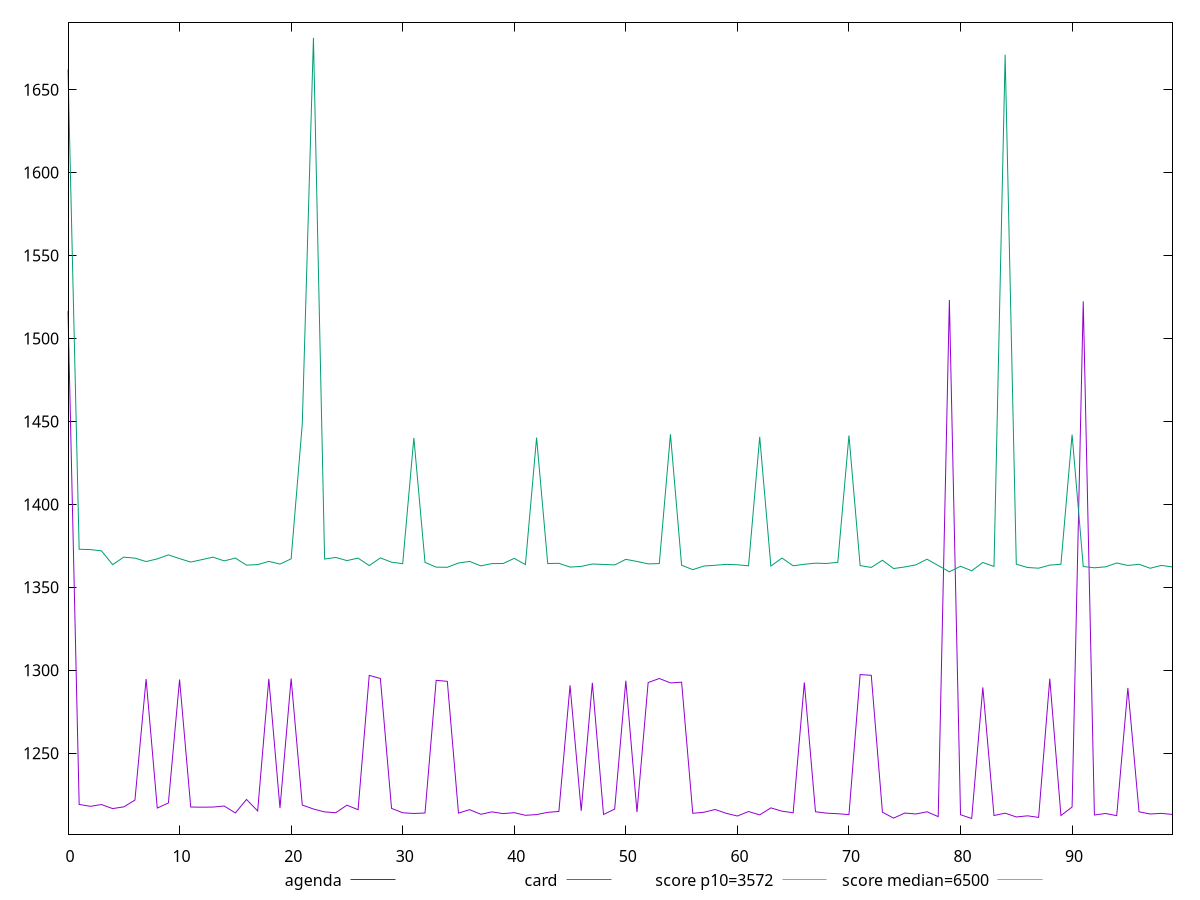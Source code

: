 reset

$agenda <<EOF
0 1516.4789999999998
1 1219.125
2 1217.9919
3 1219.0557
4 1216.6278
5 1217.658
6 1221.7259999999999
7 1294.719
8 1216.9458
9 1220.0130000000001
10 1294.4418
11 1217.565
12 1217.4561
13 1217.5421999999999
14 1218.1677
15 1213.9895999999999
16 1222.1295
17 1215.1950000000002
18 1294.8310000000001
19 1216.9271999999999
20 1295.03715
21 1218.771
22 1216.3665
23 1214.6166
24 1214.1558
25 1218.6756
26 1215.9369000000002
27 1296.924
28 1295.03715
29 1216.7514
30 1214.1239999999998
31 1213.6700999999998
32 1213.9674
33 1293.942
34 1293.32565
35 1213.8933
36 1215.9753
37 1213.1952
38 1214.6541
39 1213.5963000000002
40 1214.163
41 1212.5700000000002
42 1213.0077
43 1214.355
44 1214.9025
45 1290.9249999999997
46 1215.2804999999998
47 1292.402
48 1213.0739999999998
49 1216.3209
50 1293.69805
51 1214.4906
52 1292.60745
53 1295.041
54 1292.395
55 1292.80485
56 1213.7781
57 1214.4114
58 1216.0739999999998
59 1213.7685000000001
60 1212.1449
61 1214.856
62 1212.8316
63 1217.052
64 1215.0558
65 1214.1119999999999
66 1292.63965
67 1214.7231
68 1213.8633
69 1213.5297
70 1212.9825
71 1297.4343000000001
72 1296.95095
73 1214.4507
74 1210.875
75 1213.9242
76 1213.3608000000002
77 1214.6916
78 1211.7765000000002
79 1523.1894999999997
80 1212.9126
81 1210.6347
82 1289.68075
83 1212.4379999999999
84 1213.8681000000001
85 1211.5739999999998
86 1212.2574
87 1211.319
88 1294.9395
89 1212.4176
90 1217.5620000000001
91 1522.3845000000001
92 1212.7532999999999
93 1213.6707000000001
94 1212.3564
95 1289.36785
96 1214.6871
97 1213.3602
98 1213.74
99 1213.0893
EOF

$card <<EOF
0 1662.0810000000001
1 1372.9506000000001
2 1372.755
3 1371.9927
4 1363.6749
5 1368.2088
6 1367.5994999999998
7 1365.5352
8 1367.1363
9 1369.5645
10 1367.3148
11 1365.2313
12 1366.6943999999999
13 1368.1950000000002
14 1365.9414000000002
15 1367.6309999999999
16 1363.3749
17 1363.719
18 1365.636
19 1364.0315999999998
20 1367.1752999999999
21 1448.4814999999999
22 1681.1979999999999
23 1367.0549999999998
24 1368.0237
25 1366.1115
26 1367.6100000000001
27 1363.0974
28 1367.7287999999999
29 1365.1461000000002
30 1364.2694999999999
31 1440.0569999999998
32 1365.0354
33 1362.1677
34 1362.0756000000001
35 1364.6490000000001
36 1365.6285
37 1362.9326999999998
38 1364.3220000000001
39 1364.3564999999999
40 1367.448
41 1363.7064
42 1440.2355
43 1364.3168999999998
44 1364.478
45 1362.1950000000002
46 1362.642
47 1364.0514
48 1363.8117
49 1363.4991
50 1366.8690000000001
51 1365.6045
52 1364.1500999999998
53 1364.3033999999998
54 1442.283
55 1363.3062
56 1360.6680000000001
57 1362.8429999999998
58 1363.2857999999999
59 1363.8509999999999
60 1363.605
61 1362.9609
62 1440.7150000000001
63 1362.8172
64 1367.6394
65 1362.9975
66 1363.9074
67 1364.559
68 1364.3805
69 1365.087
70 1441.534
71 1363.1201999999998
72 1361.9889
73 1366.326
74 1361.3310000000001
75 1362.27
76 1363.5609
77 1366.9479000000001
78 1363.1304
79 1359.357
80 1362.7043999999999
81 1359.9612
82 1364.9742
83 1362.5808
84 1671.0900000000001
85 1363.965
86 1361.9553
87 1361.5317
88 1363.3989000000001
89 1363.9011
90 1442.094
91 1362.5562
92 1361.7783
93 1362.3600000000001
94 1364.6724
95 1363.1889
96 1363.8870000000002
97 1361.4962999999998
98 1363.221
99 1362.2858999999999
EOF

set key outside below
set xrange [0:99]
set yrange [1201.223434:1690.609266]
set trange [1201.223434:1690.609266]
set terminal svg size 640, 520 enhanced background rgb 'white'
set output "reports/report_00032_2021-02-25T10-28-15.087Z/first-cpu-idle/comparison/line/1_vs_2.svg"

plot $agenda title "agenda" with line, \
     $card title "card" with line, \
     3572 title "score p10=3572", \
     6500 title "score median=6500"

reset
